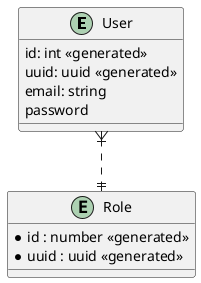 @startuml

entity User {
    id: int <<generated>>
    uuid: uuid <<generated>>
    email: string
    password
}

entity Role {
    *id : number <<generated>>
    *uuid : uuid <<generated>>
}

User }|..|| Role
'Entity03 }o..o| Entity04
'Entity05 ||--o{ Entity06
'Entity07 |o--|| Entity08
@enduml